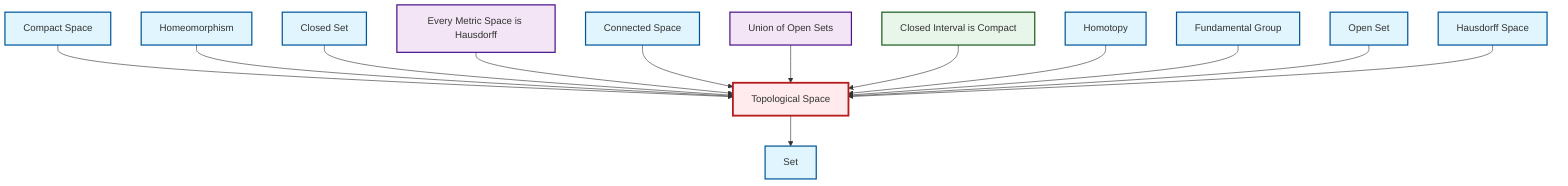 graph TD
    classDef definition fill:#e1f5fe,stroke:#01579b,stroke-width:2px
    classDef theorem fill:#f3e5f5,stroke:#4a148c,stroke-width:2px
    classDef axiom fill:#fff3e0,stroke:#e65100,stroke-width:2px
    classDef example fill:#e8f5e9,stroke:#1b5e20,stroke-width:2px
    classDef current fill:#ffebee,stroke:#b71c1c,stroke-width:3px
    def-compact["Compact Space"]:::definition
    def-homotopy["Homotopy"]:::definition
    def-topological-space["Topological Space"]:::definition
    def-connected["Connected Space"]:::definition
    thm-metric-hausdorff["Every Metric Space is Hausdorff"]:::theorem
    def-closed-set["Closed Set"]:::definition
    def-homeomorphism["Homeomorphism"]:::definition
    def-hausdorff["Hausdorff Space"]:::definition
    ex-closed-interval-compact["Closed Interval is Compact"]:::example
    def-open-set["Open Set"]:::definition
    def-fundamental-group["Fundamental Group"]:::definition
    def-set["Set"]:::definition
    thm-union-open-sets["Union of Open Sets"]:::theorem
    def-compact --> def-topological-space
    def-homeomorphism --> def-topological-space
    def-closed-set --> def-topological-space
    thm-metric-hausdorff --> def-topological-space
    def-connected --> def-topological-space
    def-topological-space --> def-set
    thm-union-open-sets --> def-topological-space
    ex-closed-interval-compact --> def-topological-space
    def-homotopy --> def-topological-space
    def-fundamental-group --> def-topological-space
    def-open-set --> def-topological-space
    def-hausdorff --> def-topological-space
    class def-topological-space current